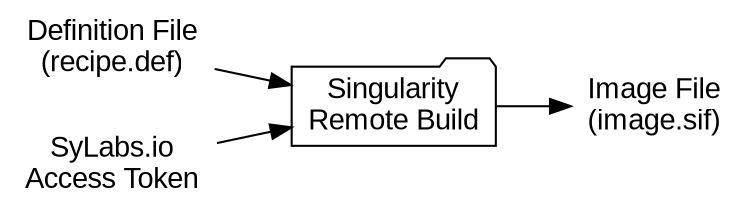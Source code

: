 digraph Apptainer {
    rankdir=LR; // Set direction from left to right
    node [fontname="Arial", fontsize=14, shape="plaintext"];
    edge [fontname="Arial", fontsize=14, center="true"];

    Input_Definition_File [label="Definition File\n(recipe.def)"];
    Input_Optional_Files [label="SyLabs.io\nAccess Token"];
    Output_Image_File [label="Image File\n(image.sif)"];

    Apptainer [label="Singularity\nRemote Build", fillcolor="lightblue", fontname="Arial", shape="folder"];

    Input_Definition_File -> Apptainer;
    Input_Optional_Files -> Apptainer;
    Apptainer -> Output_Image_File;
}
